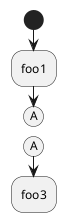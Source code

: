 {
  "sha1": "ou6m3cg02i3ybgyo9jqvymqlppb5uxq",
  "insertion": {
    "when": "2024-06-04T17:28:40.302Z",
    "user": "plantuml@gmail.com"
  }
}
@startuml
start
:foo1;
(A)
detach
(A)
:foo3;
@enduml
